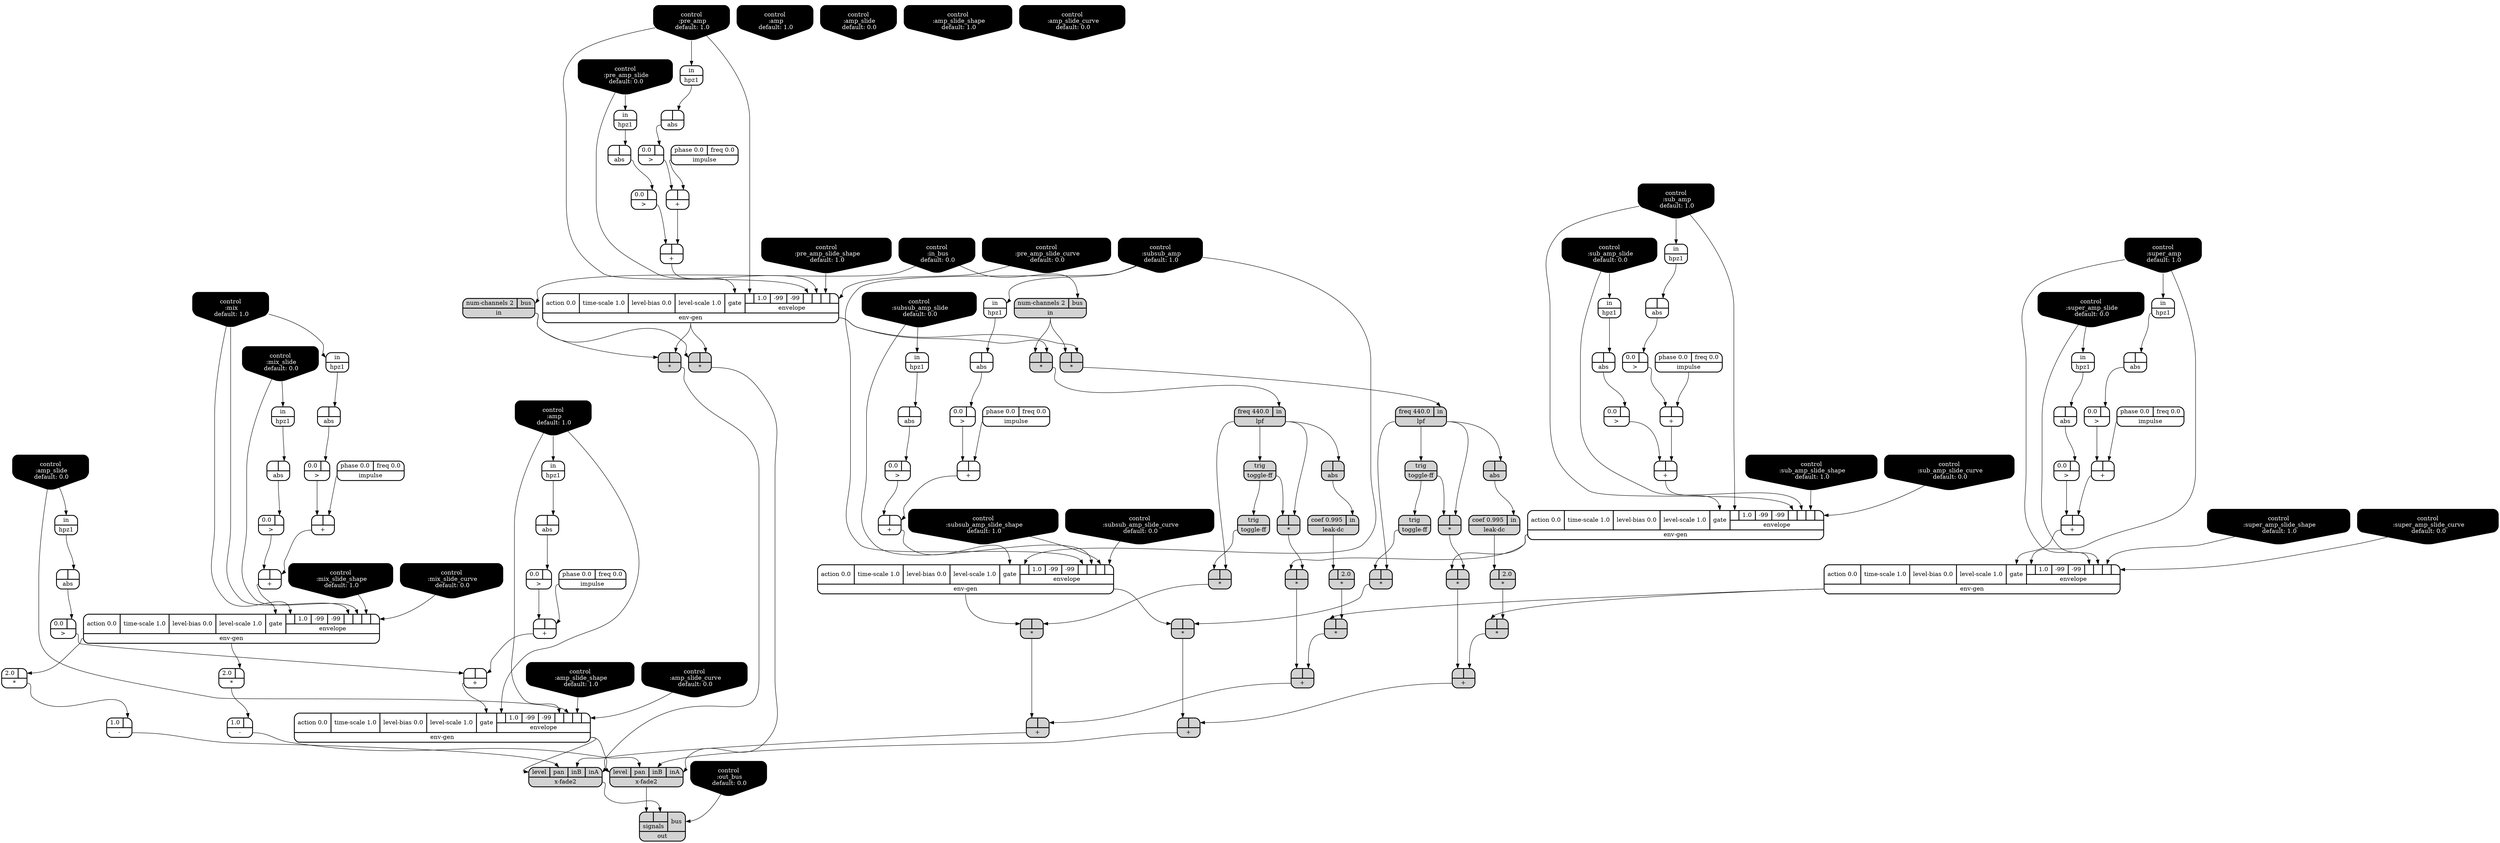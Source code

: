 digraph synthdef {
71 [label = "{{ <b> 2.0|<a> } |<__UG_NAME__>* }" style="bold, rounded" shape=record rankdir=LR];
77 [label = "{{ <b> |<a> } |<__UG_NAME__>* }" style="filled, bold, rounded"  shape=record rankdir=LR];
81 [label = "{{ <b> |<a> 2.0} |<__UG_NAME__>* }" style="filled, bold, rounded"  shape=record rankdir=LR];
90 [label = "{{ <b> |<a> } |<__UG_NAME__>* }" style="filled, bold, rounded"  shape=record rankdir=LR];
92 [label = "{{ <b> |<a> } |<__UG_NAME__>* }" style="filled, bold, rounded"  shape=record rankdir=LR];
94 [label = "{{ <b> |<a> } |<__UG_NAME__>* }" style="filled, bold, rounded"  shape=record rankdir=LR];
97 [label = "{{ <b> |<a> } |<__UG_NAME__>* }" style="filled, bold, rounded"  shape=record rankdir=LR];
98 [label = "{{ <b> |<a> } |<__UG_NAME__>* }" style="filled, bold, rounded"  shape=record rankdir=LR];
106 [label = "{{ <b> |<a> } |<__UG_NAME__>* }" style="filled, bold, rounded"  shape=record rankdir=LR];
109 [label = "{{ <b> |<a> } |<__UG_NAME__>* }" style="filled, bold, rounded"  shape=record rankdir=LR];
110 [label = "{{ <b> |<a> } |<__UG_NAME__>* }" style="filled, bold, rounded"  shape=record rankdir=LR];
113 [label = "{{ <b> |<a> } |<__UG_NAME__>* }" style="filled, bold, rounded"  shape=record rankdir=LR];
116 [label = "{{ <b> |<a> 2.0} |<__UG_NAME__>* }" style="filled, bold, rounded"  shape=record rankdir=LR];
117 [label = "{{ <b> |<a> } |<__UG_NAME__>* }" style="filled, bold, rounded"  shape=record rankdir=LR];
119 [label = "{{ <b> |<a> } |<__UG_NAME__>* }" style="filled, bold, rounded"  shape=record rankdir=LR];
120 [label = "{{ <b> |<a> } |<__UG_NAME__>* }" style="filled, bold, rounded"  shape=record rankdir=LR];
121 [label = "{{ <b> |<a> } |<__UG_NAME__>* }" style="filled, bold, rounded"  shape=record rankdir=LR];
122 [label = "{{ <b> 2.0|<a> } |<__UG_NAME__>* }" style="bold, rounded" shape=record rankdir=LR];
38 [label = "{{ <b> |<a> } |<__UG_NAME__>+ }" style="bold, rounded" shape=record rankdir=LR];
42 [label = "{{ <b> |<a> } |<__UG_NAME__>+ }" style="bold, rounded" shape=record rankdir=LR];
48 [label = "{{ <b> |<a> } |<__UG_NAME__>+ }" style="bold, rounded" shape=record rankdir=LR];
52 [label = "{{ <b> |<a> } |<__UG_NAME__>+ }" style="bold, rounded" shape=record rankdir=LR];
55 [label = "{{ <b> |<a> } |<__UG_NAME__>+ }" style="bold, rounded" shape=record rankdir=LR];
59 [label = "{{ <b> |<a> } |<__UG_NAME__>+ }" style="bold, rounded" shape=record rankdir=LR];
65 [label = "{{ <b> |<a> } |<__UG_NAME__>+ }" style="bold, rounded" shape=record rankdir=LR];
69 [label = "{{ <b> |<a> } |<__UG_NAME__>+ }" style="bold, rounded" shape=record rankdir=LR];
84 [label = "{{ <b> |<a> } |<__UG_NAME__>+ }" style="bold, rounded" shape=record rankdir=LR];
88 [label = "{{ <b> |<a> } |<__UG_NAME__>+ }" style="bold, rounded" shape=record rankdir=LR];
95 [label = "{{ <b> |<a> } |<__UG_NAME__>+ }" style="filled, bold, rounded"  shape=record rankdir=LR];
99 [label = "{{ <b> |<a> } |<__UG_NAME__>+ }" style="filled, bold, rounded"  shape=record rankdir=LR];
103 [label = "{{ <b> |<a> } |<__UG_NAME__>+ }" style="bold, rounded" shape=record rankdir=LR];
105 [label = "{{ <b> |<a> } |<__UG_NAME__>+ }" style="bold, rounded" shape=record rankdir=LR];
125 [label = "{{ <b> |<a> } |<__UG_NAME__>+ }" style="filled, bold, rounded"  shape=record rankdir=LR];
126 [label = "{{ <b> |<a> } |<__UG_NAME__>+ }" style="filled, bold, rounded"  shape=record rankdir=LR];
73 [label = "{{ <b> 1.0|<a> } |<__UG_NAME__>- }" style="bold, rounded" shape=record rankdir=LR];
123 [label = "{{ <b> 1.0|<a> } |<__UG_NAME__>- }" style="bold, rounded" shape=record rankdir=LR];
37 [label = "{{ <b> 0.0|<a> } |<__UG_NAME__>\> }" style="bold, rounded" shape=record rankdir=LR];
41 [label = "{{ <b> 0.0|<a> } |<__UG_NAME__>\> }" style="bold, rounded" shape=record rankdir=LR];
47 [label = "{{ <b> 0.0|<a> } |<__UG_NAME__>\> }" style="bold, rounded" shape=record rankdir=LR];
51 [label = "{{ <b> 0.0|<a> } |<__UG_NAME__>\> }" style="bold, rounded" shape=record rankdir=LR];
54 [label = "{{ <b> 0.0|<a> } |<__UG_NAME__>\> }" style="bold, rounded" shape=record rankdir=LR];
58 [label = "{{ <b> 0.0|<a> } |<__UG_NAME__>\> }" style="bold, rounded" shape=record rankdir=LR];
64 [label = "{{ <b> 0.0|<a> } |<__UG_NAME__>\> }" style="bold, rounded" shape=record rankdir=LR];
68 [label = "{{ <b> 0.0|<a> } |<__UG_NAME__>\> }" style="bold, rounded" shape=record rankdir=LR];
83 [label = "{{ <b> 0.0|<a> } |<__UG_NAME__>\> }" style="bold, rounded" shape=record rankdir=LR];
87 [label = "{{ <b> 0.0|<a> } |<__UG_NAME__>\> }" style="bold, rounded" shape=record rankdir=LR];
102 [label = "{{ <b> 0.0|<a> } |<__UG_NAME__>\> }" style="bold, rounded" shape=record rankdir=LR];
104 [label = "{{ <b> 0.0|<a> } |<__UG_NAME__>\> }" style="bold, rounded" shape=record rankdir=LR];
31 [label = "{{ <b> |<a> } |<__UG_NAME__>abs }" style="bold, rounded" shape=record rankdir=LR];
33 [label = "{{ <b> |<a> } |<__UG_NAME__>abs }" style="bold, rounded" shape=record rankdir=LR];
36 [label = "{{ <b> |<a> } |<__UG_NAME__>abs }" style="bold, rounded" shape=record rankdir=LR];
40 [label = "{{ <b> |<a> } |<__UG_NAME__>abs }" style="bold, rounded" shape=record rankdir=LR];
46 [label = "{{ <b> |<a> } |<__UG_NAME__>abs }" style="bold, rounded" shape=record rankdir=LR];
50 [label = "{{ <b> |<a> } |<__UG_NAME__>abs }" style="bold, rounded" shape=record rankdir=LR];
57 [label = "{{ <b> |<a> } |<__UG_NAME__>abs }" style="bold, rounded" shape=record rankdir=LR];
63 [label = "{{ <b> |<a> } |<__UG_NAME__>abs }" style="bold, rounded" shape=record rankdir=LR];
67 [label = "{{ <b> |<a> } |<__UG_NAME__>abs }" style="bold, rounded" shape=record rankdir=LR];
75 [label = "{{ <b> |<a> } |<__UG_NAME__>abs }" style="bold, rounded" shape=record rankdir=LR];
79 [label = "{{ <b> |<a> } |<__UG_NAME__>abs }" style="filled, bold, rounded"  shape=record rankdir=LR];
86 [label = "{{ <b> |<a> } |<__UG_NAME__>abs }" style="bold, rounded" shape=record rankdir=LR];
101 [label = "{{ <b> |<a> } |<__UG_NAME__>abs }" style="bold, rounded" shape=record rankdir=LR];
114 [label = "{{ <b> |<a> } |<__UG_NAME__>abs }" style="filled, bold, rounded"  shape=record rankdir=LR];
0 [label = "control
 :amp
 default: 1.0" shape=invhouse style="rounded, filled, bold" fillcolor=black fontcolor=white ]; 
1 [label = "control
 :amp_slide
 default: 0.0" shape=invhouse style="rounded, filled, bold" fillcolor=black fontcolor=white ]; 
2 [label = "control
 :amp_slide_shape
 default: 1.0" shape=invhouse style="rounded, filled, bold" fillcolor=black fontcolor=white ]; 
3 [label = "control
 :amp_slide_curve
 default: 0.0" shape=invhouse style="rounded, filled, bold" fillcolor=black fontcolor=white ]; 
4 [label = "control
 :mix
 default: 1.0" shape=invhouse style="rounded, filled, bold" fillcolor=black fontcolor=white ]; 
5 [label = "control
 :mix_slide
 default: 0.0" shape=invhouse style="rounded, filled, bold" fillcolor=black fontcolor=white ]; 
6 [label = "control
 :mix_slide_shape
 default: 1.0" shape=invhouse style="rounded, filled, bold" fillcolor=black fontcolor=white ]; 
7 [label = "control
 :mix_slide_curve
 default: 0.0" shape=invhouse style="rounded, filled, bold" fillcolor=black fontcolor=white ]; 
8 [label = "control
 :pre_amp
 default: 1.0" shape=invhouse style="rounded, filled, bold" fillcolor=black fontcolor=white ]; 
9 [label = "control
 :pre_amp_slide
 default: 0.0" shape=invhouse style="rounded, filled, bold" fillcolor=black fontcolor=white ]; 
10 [label = "control
 :pre_amp_slide_shape
 default: 1.0" shape=invhouse style="rounded, filled, bold" fillcolor=black fontcolor=white ]; 
11 [label = "control
 :pre_amp_slide_curve
 default: 0.0" shape=invhouse style="rounded, filled, bold" fillcolor=black fontcolor=white ]; 
12 [label = "control
 :amp
 default: 1.0" shape=invhouse style="rounded, filled, bold" fillcolor=black fontcolor=white ]; 
13 [label = "control
 :amp_slide
 default: 0.0" shape=invhouse style="rounded, filled, bold" fillcolor=black fontcolor=white ]; 
14 [label = "control
 :amp_slide_shape
 default: 1.0" shape=invhouse style="rounded, filled, bold" fillcolor=black fontcolor=white ]; 
15 [label = "control
 :amp_slide_curve
 default: 0.0" shape=invhouse style="rounded, filled, bold" fillcolor=black fontcolor=white ]; 
16 [label = "control
 :super_amp
 default: 1.0" shape=invhouse style="rounded, filled, bold" fillcolor=black fontcolor=white ]; 
17 [label = "control
 :super_amp_slide
 default: 0.0" shape=invhouse style="rounded, filled, bold" fillcolor=black fontcolor=white ]; 
18 [label = "control
 :super_amp_slide_shape
 default: 1.0" shape=invhouse style="rounded, filled, bold" fillcolor=black fontcolor=white ]; 
19 [label = "control
 :super_amp_slide_curve
 default: 0.0" shape=invhouse style="rounded, filled, bold" fillcolor=black fontcolor=white ]; 
20 [label = "control
 :sub_amp
 default: 1.0" shape=invhouse style="rounded, filled, bold" fillcolor=black fontcolor=white ]; 
21 [label = "control
 :sub_amp_slide
 default: 0.0" shape=invhouse style="rounded, filled, bold" fillcolor=black fontcolor=white ]; 
22 [label = "control
 :sub_amp_slide_shape
 default: 1.0" shape=invhouse style="rounded, filled, bold" fillcolor=black fontcolor=white ]; 
23 [label = "control
 :sub_amp_slide_curve
 default: 0.0" shape=invhouse style="rounded, filled, bold" fillcolor=black fontcolor=white ]; 
24 [label = "control
 :subsub_amp
 default: 1.0" shape=invhouse style="rounded, filled, bold" fillcolor=black fontcolor=white ]; 
25 [label = "control
 :subsub_amp_slide
 default: 0.0" shape=invhouse style="rounded, filled, bold" fillcolor=black fontcolor=white ]; 
26 [label = "control
 :subsub_amp_slide_shape
 default: 1.0" shape=invhouse style="rounded, filled, bold" fillcolor=black fontcolor=white ]; 
27 [label = "control
 :subsub_amp_slide_curve
 default: 0.0" shape=invhouse style="rounded, filled, bold" fillcolor=black fontcolor=white ]; 
28 [label = "control
 :in_bus
 default: 0.0" shape=invhouse style="rounded, filled, bold" fillcolor=black fontcolor=white ]; 
29 [label = "control
 :out_bus
 default: 0.0" shape=invhouse style="rounded, filled, bold" fillcolor=black fontcolor=white ]; 
43 [label = "{{ <action> action 0.0|<time____scale> time-scale 1.0|<level____bias> level-bias 0.0|<level____scale> level-scale 1.0|<gate> gate|{{<envelope___control___0>|1.0|-99|-99|<envelope___control___4>|<envelope___control___5>|<envelope___control___6>|<envelope___control___7>}|envelope}} |<__UG_NAME__>env-gen }" style="bold, rounded" shape=record rankdir=LR];
60 [label = "{{ <action> action 0.0|<time____scale> time-scale 1.0|<level____bias> level-bias 0.0|<level____scale> level-scale 1.0|<gate> gate|{{<envelope___control___0>|1.0|-99|-99|<envelope___control___4>|<envelope___control___5>|<envelope___control___6>|<envelope___control___7>}|envelope}} |<__UG_NAME__>env-gen }" style="bold, rounded" shape=record rankdir=LR];
70 [label = "{{ <action> action 0.0|<time____scale> time-scale 1.0|<level____bias> level-bias 0.0|<level____scale> level-scale 1.0|<gate> gate|{{<envelope___control___0>|1.0|-99|-99|<envelope___control___4>|<envelope___control___5>|<envelope___control___6>|<envelope___control___7>}|envelope}} |<__UG_NAME__>env-gen }" style="bold, rounded" shape=record rankdir=LR];
89 [label = "{{ <action> action 0.0|<time____scale> time-scale 1.0|<level____bias> level-bias 0.0|<level____scale> level-scale 1.0|<gate> gate|{{<envelope___control___0>|1.0|-99|-99|<envelope___control___4>|<envelope___control___5>|<envelope___control___6>|<envelope___control___7>}|envelope}} |<__UG_NAME__>env-gen }" style="bold, rounded" shape=record rankdir=LR];
93 [label = "{{ <action> action 0.0|<time____scale> time-scale 1.0|<level____bias> level-bias 0.0|<level____scale> level-scale 1.0|<gate> gate|{{<envelope___control___0>|1.0|-99|-99|<envelope___control___4>|<envelope___control___5>|<envelope___control___6>|<envelope___control___7>}|envelope}} |<__UG_NAME__>env-gen }" style="bold, rounded" shape=record rankdir=LR];
112 [label = "{{ <action> action 0.0|<time____scale> time-scale 1.0|<level____bias> level-bias 0.0|<level____scale> level-scale 1.0|<gate> gate|{{<envelope___control___0>|1.0|-99|-99|<envelope___control___4>|<envelope___control___5>|<envelope___control___6>|<envelope___control___7>}|envelope}} |<__UG_NAME__>env-gen }" style="bold, rounded" shape=record rankdir=LR];
30 [label = "{{ <in> in} |<__UG_NAME__>hpz1 }" style="bold, rounded" shape=record rankdir=LR];
32 [label = "{{ <in> in} |<__UG_NAME__>hpz1 }" style="bold, rounded" shape=record rankdir=LR];
35 [label = "{{ <in> in} |<__UG_NAME__>hpz1 }" style="bold, rounded" shape=record rankdir=LR];
39 [label = "{{ <in> in} |<__UG_NAME__>hpz1 }" style="bold, rounded" shape=record rankdir=LR];
45 [label = "{{ <in> in} |<__UG_NAME__>hpz1 }" style="bold, rounded" shape=record rankdir=LR];
49 [label = "{{ <in> in} |<__UG_NAME__>hpz1 }" style="bold, rounded" shape=record rankdir=LR];
56 [label = "{{ <in> in} |<__UG_NAME__>hpz1 }" style="bold, rounded" shape=record rankdir=LR];
62 [label = "{{ <in> in} |<__UG_NAME__>hpz1 }" style="bold, rounded" shape=record rankdir=LR];
66 [label = "{{ <in> in} |<__UG_NAME__>hpz1 }" style="bold, rounded" shape=record rankdir=LR];
74 [label = "{{ <in> in} |<__UG_NAME__>hpz1 }" style="bold, rounded" shape=record rankdir=LR];
85 [label = "{{ <in> in} |<__UG_NAME__>hpz1 }" style="bold, rounded" shape=record rankdir=LR];
100 [label = "{{ <in> in} |<__UG_NAME__>hpz1 }" style="bold, rounded" shape=record rankdir=LR];
34 [label = "{{ <phase> phase 0.0|<freq> freq 0.0} |<__UG_NAME__>impulse }" style="bold, rounded" shape=record rankdir=LR];
44 [label = "{{ <phase> phase 0.0|<freq> freq 0.0} |<__UG_NAME__>impulse }" style="bold, rounded" shape=record rankdir=LR];
53 [label = "{{ <phase> phase 0.0|<freq> freq 0.0} |<__UG_NAME__>impulse }" style="bold, rounded" shape=record rankdir=LR];
61 [label = "{{ <phase> phase 0.0|<freq> freq 0.0} |<__UG_NAME__>impulse }" style="bold, rounded" shape=record rankdir=LR];
72 [label = "{{ <phase> phase 0.0|<freq> freq 0.0} |<__UG_NAME__>impulse }" style="bold, rounded" shape=record rankdir=LR];
82 [label = "{{ <phase> phase 0.0|<freq> freq 0.0} |<__UG_NAME__>impulse }" style="bold, rounded" shape=record rankdir=LR];
76 [label = "{{ <num____channels> num-channels 2|<bus> bus} |<__UG_NAME__>in }" style="filled, bold, rounded"  shape=record rankdir=LR];
118 [label = "{{ <num____channels> num-channels 2|<bus> bus} |<__UG_NAME__>in }" style="filled, bold, rounded"  shape=record rankdir=LR];
80 [label = "{{ <coef> coef 0.995|<in> in} |<__UG_NAME__>leak-dc }" style="filled, bold, rounded"  shape=record rankdir=LR];
115 [label = "{{ <coef> coef 0.995|<in> in} |<__UG_NAME__>leak-dc }" style="filled, bold, rounded"  shape=record rankdir=LR];
78 [label = "{{ <freq> freq 440.0|<in> in} |<__UG_NAME__>lpf }" style="filled, bold, rounded"  shape=record rankdir=LR];
107 [label = "{{ <freq> freq 440.0|<in> in} |<__UG_NAME__>lpf }" style="filled, bold, rounded"  shape=record rankdir=LR];
128 [label = "{{ {{<signals___x____fade2___0>|<signals___x____fade2___1>}|signals}|<bus> bus} |<__UG_NAME__>out }" style="filled, bold, rounded"  shape=record rankdir=LR];
91 [label = "{{ <trig> trig} |<__UG_NAME__>toggle-ff }" style="filled, bold, rounded"  shape=record rankdir=LR];
96 [label = "{{ <trig> trig} |<__UG_NAME__>toggle-ff }" style="filled, bold, rounded"  shape=record rankdir=LR];
108 [label = "{{ <trig> trig} |<__UG_NAME__>toggle-ff }" style="filled, bold, rounded"  shape=record rankdir=LR];
111 [label = "{{ <trig> trig} |<__UG_NAME__>toggle-ff }" style="filled, bold, rounded"  shape=record rankdir=LR];
124 [label = "{{ <level> level|<pan> pan|<inb> inB|<ina> inA} |<__UG_NAME__>x-fade2 }" style="filled, bold, rounded"  shape=record rankdir=LR];
127 [label = "{{ <level> level|<pan> pan|<inb> inB|<ina> inA} |<__UG_NAME__>x-fade2 }" style="filled, bold, rounded"  shape=record rankdir=LR];

70:__UG_NAME__ -> 71:a ;
60:__UG_NAME__ -> 77:a ;
76:__UG_NAME__ -> 77:b ;
80:__UG_NAME__ -> 81:b ;
81:__UG_NAME__ -> 90:a ;
89:__UG_NAME__ -> 90:b ;
78:__UG_NAME__ -> 92:a ;
91:__UG_NAME__ -> 92:b ;
92:__UG_NAME__ -> 94:a ;
93:__UG_NAME__ -> 94:b ;
78:__UG_NAME__ -> 97:a ;
96:__UG_NAME__ -> 97:b ;
97:__UG_NAME__ -> 98:a ;
43:__UG_NAME__ -> 98:b ;
60:__UG_NAME__ -> 106:a ;
76:__UG_NAME__ -> 106:b ;
107:__UG_NAME__ -> 109:a ;
108:__UG_NAME__ -> 109:b ;
109:__UG_NAME__ -> 110:a ;
93:__UG_NAME__ -> 110:b ;
107:__UG_NAME__ -> 113:a ;
111:__UG_NAME__ -> 113:b ;
115:__UG_NAME__ -> 116:b ;
113:__UG_NAME__ -> 117:a ;
43:__UG_NAME__ -> 117:b ;
60:__UG_NAME__ -> 119:a ;
118:__UG_NAME__ -> 119:b ;
116:__UG_NAME__ -> 120:a ;
89:__UG_NAME__ -> 120:b ;
60:__UG_NAME__ -> 121:a ;
118:__UG_NAME__ -> 121:b ;
70:__UG_NAME__ -> 122:a ;
34:__UG_NAME__ -> 38:a ;
37:__UG_NAME__ -> 38:b ;
38:__UG_NAME__ -> 42:a ;
41:__UG_NAME__ -> 42:b ;
44:__UG_NAME__ -> 48:a ;
47:__UG_NAME__ -> 48:b ;
48:__UG_NAME__ -> 52:a ;
51:__UG_NAME__ -> 52:b ;
53:__UG_NAME__ -> 55:a ;
54:__UG_NAME__ -> 55:b ;
55:__UG_NAME__ -> 59:a ;
58:__UG_NAME__ -> 59:b ;
61:__UG_NAME__ -> 65:a ;
64:__UG_NAME__ -> 65:b ;
65:__UG_NAME__ -> 69:a ;
68:__UG_NAME__ -> 69:b ;
82:__UG_NAME__ -> 84:a ;
83:__UG_NAME__ -> 84:b ;
84:__UG_NAME__ -> 88:a ;
87:__UG_NAME__ -> 88:b ;
90:__UG_NAME__ -> 95:a ;
94:__UG_NAME__ -> 95:b ;
95:__UG_NAME__ -> 99:a ;
98:__UG_NAME__ -> 99:b ;
72:__UG_NAME__ -> 103:a ;
102:__UG_NAME__ -> 103:b ;
103:__UG_NAME__ -> 105:a ;
104:__UG_NAME__ -> 105:b ;
120:__UG_NAME__ -> 125:a ;
110:__UG_NAME__ -> 125:b ;
125:__UG_NAME__ -> 126:a ;
117:__UG_NAME__ -> 126:b ;
71:__UG_NAME__ -> 73:a ;
122:__UG_NAME__ -> 123:a ;
36:__UG_NAME__ -> 37:a ;
40:__UG_NAME__ -> 41:a ;
46:__UG_NAME__ -> 47:a ;
50:__UG_NAME__ -> 51:a ;
33:__UG_NAME__ -> 54:a ;
57:__UG_NAME__ -> 58:a ;
63:__UG_NAME__ -> 64:a ;
67:__UG_NAME__ -> 68:a ;
31:__UG_NAME__ -> 83:a ;
86:__UG_NAME__ -> 87:a ;
101:__UG_NAME__ -> 102:a ;
75:__UG_NAME__ -> 104:a ;
30:__UG_NAME__ -> 31:a ;
32:__UG_NAME__ -> 33:a ;
35:__UG_NAME__ -> 36:a ;
39:__UG_NAME__ -> 40:a ;
45:__UG_NAME__ -> 46:a ;
49:__UG_NAME__ -> 50:a ;
56:__UG_NAME__ -> 57:a ;
62:__UG_NAME__ -> 63:a ;
66:__UG_NAME__ -> 67:a ;
74:__UG_NAME__ -> 75:a ;
78:__UG_NAME__ -> 79:a ;
85:__UG_NAME__ -> 86:a ;
100:__UG_NAME__ -> 101:a ;
107:__UG_NAME__ -> 114:a ;
24:__UG_NAME__ -> 43:envelope___control___0 ;
24:__UG_NAME__ -> 43:envelope___control___4 ;
25:__UG_NAME__ -> 43:envelope___control___5 ;
26:__UG_NAME__ -> 43:envelope___control___6 ;
27:__UG_NAME__ -> 43:envelope___control___7 ;
42:__UG_NAME__ -> 43:gate ;
8:__UG_NAME__ -> 60:envelope___control___0 ;
8:__UG_NAME__ -> 60:envelope___control___4 ;
9:__UG_NAME__ -> 60:envelope___control___5 ;
10:__UG_NAME__ -> 60:envelope___control___6 ;
11:__UG_NAME__ -> 60:envelope___control___7 ;
59:__UG_NAME__ -> 60:gate ;
4:__UG_NAME__ -> 70:envelope___control___0 ;
4:__UG_NAME__ -> 70:envelope___control___4 ;
5:__UG_NAME__ -> 70:envelope___control___5 ;
6:__UG_NAME__ -> 70:envelope___control___6 ;
7:__UG_NAME__ -> 70:envelope___control___7 ;
69:__UG_NAME__ -> 70:gate ;
16:__UG_NAME__ -> 89:envelope___control___0 ;
16:__UG_NAME__ -> 89:envelope___control___4 ;
17:__UG_NAME__ -> 89:envelope___control___5 ;
18:__UG_NAME__ -> 89:envelope___control___6 ;
19:__UG_NAME__ -> 89:envelope___control___7 ;
88:__UG_NAME__ -> 89:gate ;
20:__UG_NAME__ -> 93:envelope___control___0 ;
20:__UG_NAME__ -> 93:envelope___control___4 ;
21:__UG_NAME__ -> 93:envelope___control___5 ;
22:__UG_NAME__ -> 93:envelope___control___6 ;
23:__UG_NAME__ -> 93:envelope___control___7 ;
52:__UG_NAME__ -> 93:gate ;
0:__UG_NAME__ -> 112:envelope___control___0 ;
0:__UG_NAME__ -> 112:envelope___control___4 ;
1:__UG_NAME__ -> 112:envelope___control___5 ;
2:__UG_NAME__ -> 112:envelope___control___6 ;
3:__UG_NAME__ -> 112:envelope___control___7 ;
105:__UG_NAME__ -> 112:gate ;
16:__UG_NAME__ -> 30:in ;
8:__UG_NAME__ -> 32:in ;
24:__UG_NAME__ -> 35:in ;
25:__UG_NAME__ -> 39:in ;
20:__UG_NAME__ -> 45:in ;
21:__UG_NAME__ -> 49:in ;
9:__UG_NAME__ -> 56:in ;
4:__UG_NAME__ -> 62:in ;
5:__UG_NAME__ -> 66:in ;
1:__UG_NAME__ -> 74:in ;
17:__UG_NAME__ -> 85:in ;
0:__UG_NAME__ -> 100:in ;
28:__UG_NAME__ -> 76:bus ;
28:__UG_NAME__ -> 118:bus ;
79:__UG_NAME__ -> 80:in ;
114:__UG_NAME__ -> 115:in ;
77:__UG_NAME__ -> 78:in ;
106:__UG_NAME__ -> 107:in ;
29:__UG_NAME__ -> 128:bus ;
124:__UG_NAME__ -> 128:signals___x____fade2___0 ;
127:__UG_NAME__ -> 128:signals___x____fade2___1 ;
78:__UG_NAME__ -> 91:trig ;
91:__UG_NAME__ -> 96:trig ;
107:__UG_NAME__ -> 108:trig ;
108:__UG_NAME__ -> 111:trig ;
121:__UG_NAME__ -> 124:ina ;
99:__UG_NAME__ -> 124:inb ;
123:__UG_NAME__ -> 124:pan ;
112:__UG_NAME__ -> 124:level ;
119:__UG_NAME__ -> 127:ina ;
126:__UG_NAME__ -> 127:inb ;
73:__UG_NAME__ -> 127:pan ;
112:__UG_NAME__ -> 127:level ;

}